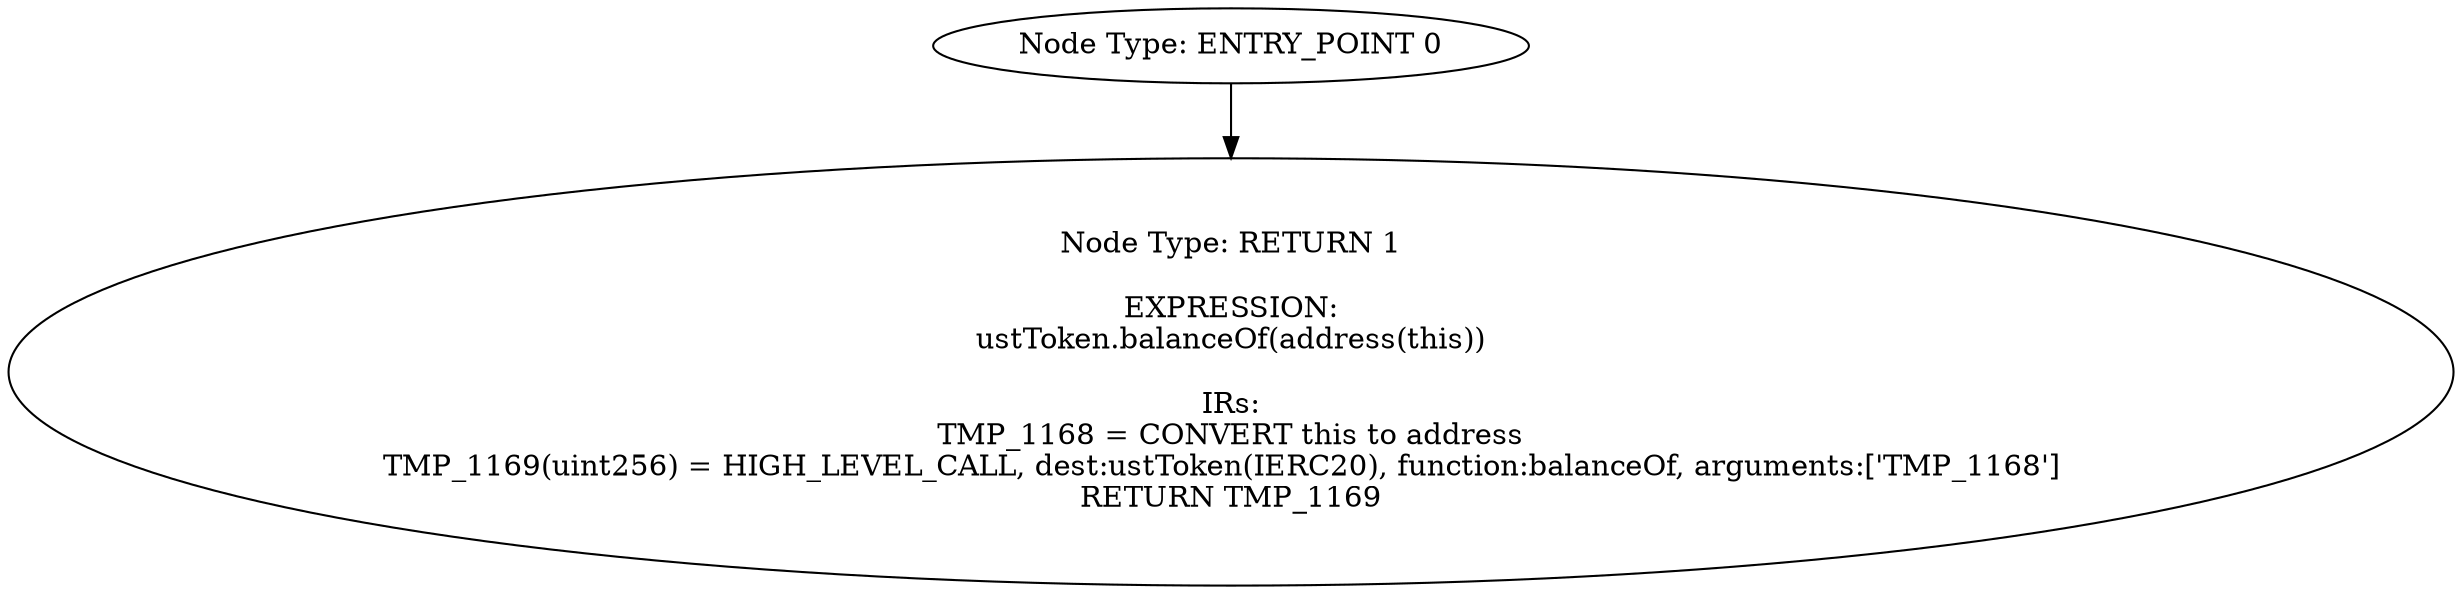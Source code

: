 digraph{
0[label="Node Type: ENTRY_POINT 0
"];
0->1;
1[label="Node Type: RETURN 1

EXPRESSION:
ustToken.balanceOf(address(this))

IRs:
TMP_1168 = CONVERT this to address
TMP_1169(uint256) = HIGH_LEVEL_CALL, dest:ustToken(IERC20), function:balanceOf, arguments:['TMP_1168']  
RETURN TMP_1169"];
}
